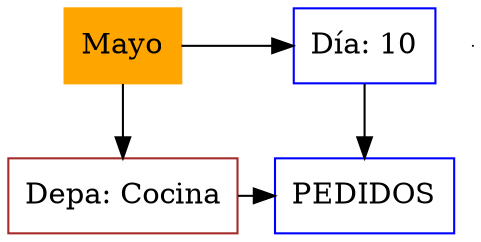 digraph Daniel20215{
node[shape=box];
MT[label="Mayo", style = filled, color=orange, group = 1];
e0[shape = point, width = 0];
e0[shape = point, width = 0];
node0xc000042a50[color=brown, label="Depa: Cocina", group = 1];
MT->node0xc000042a50;
node0xc000042aa0[color=blue, label="Día: 10", group = 2];
MT->node0xc000042aa0;
{rank = same;MT;node0xc000042aa0;}
node0xc00023c340[color=blue, label="PEDIDOS", group = 2];
node0xc000042aa0->node0xc00023c340;
node0xc000042a50->node0xc00023c340;
{rank = same;node0xc000042a50;node0xc00023c340;}
}

